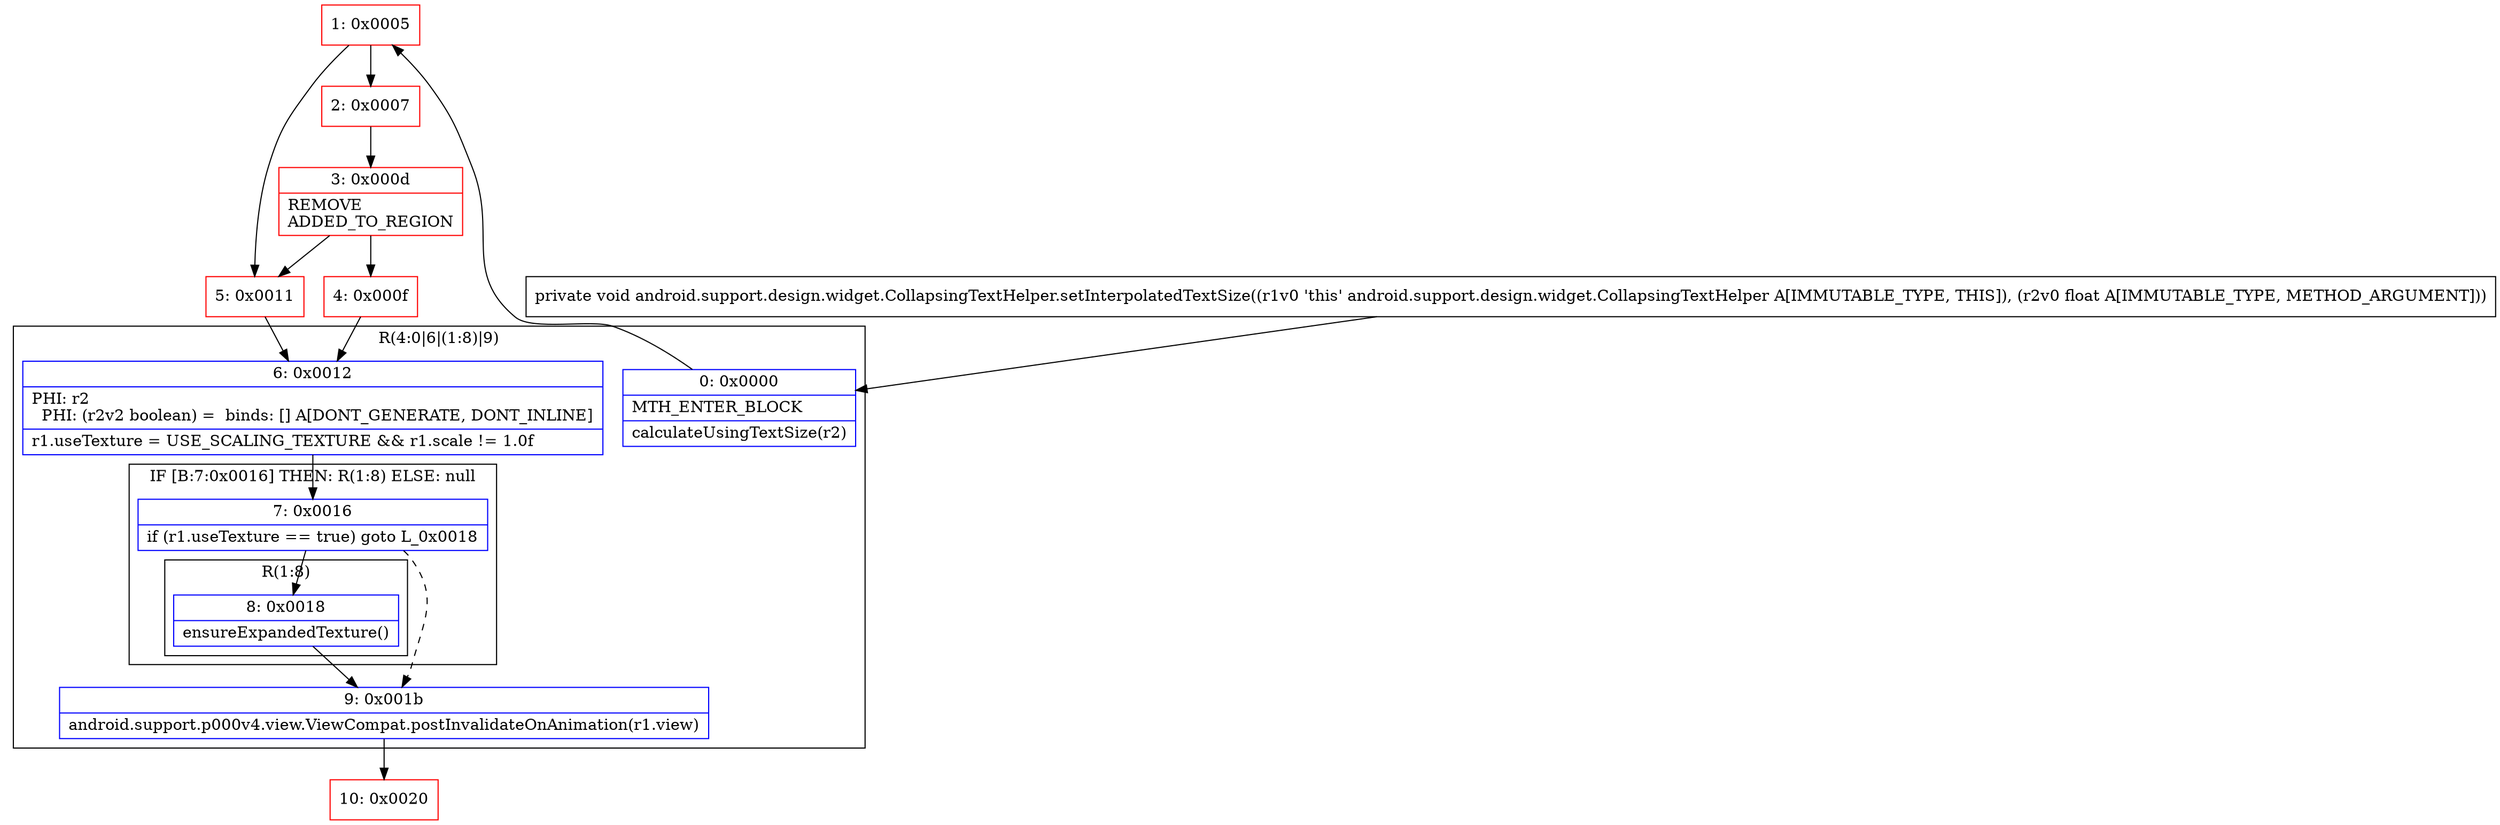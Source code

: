 digraph "CFG forandroid.support.design.widget.CollapsingTextHelper.setInterpolatedTextSize(F)V" {
subgraph cluster_Region_1014516893 {
label = "R(4:0|6|(1:8)|9)";
node [shape=record,color=blue];
Node_0 [shape=record,label="{0\:\ 0x0000|MTH_ENTER_BLOCK\l|calculateUsingTextSize(r2)\l}"];
Node_6 [shape=record,label="{6\:\ 0x0012|PHI: r2 \l  PHI: (r2v2 boolean) =  binds: [] A[DONT_GENERATE, DONT_INLINE]\l|r1.useTexture = USE_SCALING_TEXTURE && r1.scale != 1.0f\l}"];
subgraph cluster_IfRegion_1860986724 {
label = "IF [B:7:0x0016] THEN: R(1:8) ELSE: null";
node [shape=record,color=blue];
Node_7 [shape=record,label="{7\:\ 0x0016|if (r1.useTexture == true) goto L_0x0018\l}"];
subgraph cluster_Region_213724330 {
label = "R(1:8)";
node [shape=record,color=blue];
Node_8 [shape=record,label="{8\:\ 0x0018|ensureExpandedTexture()\l}"];
}
}
Node_9 [shape=record,label="{9\:\ 0x001b|android.support.p000v4.view.ViewCompat.postInvalidateOnAnimation(r1.view)\l}"];
}
Node_1 [shape=record,color=red,label="{1\:\ 0x0005}"];
Node_2 [shape=record,color=red,label="{2\:\ 0x0007}"];
Node_3 [shape=record,color=red,label="{3\:\ 0x000d|REMOVE\lADDED_TO_REGION\l}"];
Node_4 [shape=record,color=red,label="{4\:\ 0x000f}"];
Node_5 [shape=record,color=red,label="{5\:\ 0x0011}"];
Node_10 [shape=record,color=red,label="{10\:\ 0x0020}"];
MethodNode[shape=record,label="{private void android.support.design.widget.CollapsingTextHelper.setInterpolatedTextSize((r1v0 'this' android.support.design.widget.CollapsingTextHelper A[IMMUTABLE_TYPE, THIS]), (r2v0 float A[IMMUTABLE_TYPE, METHOD_ARGUMENT])) }"];
MethodNode -> Node_0;
Node_0 -> Node_1;
Node_6 -> Node_7;
Node_7 -> Node_8;
Node_7 -> Node_9[style=dashed];
Node_8 -> Node_9;
Node_9 -> Node_10;
Node_1 -> Node_2;
Node_1 -> Node_5;
Node_2 -> Node_3;
Node_3 -> Node_4;
Node_3 -> Node_5;
Node_4 -> Node_6;
Node_5 -> Node_6;
}

